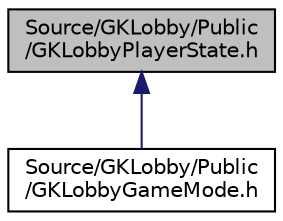 digraph "Source/GKLobby/Public/GKLobbyPlayerState.h"
{
 // LATEX_PDF_SIZE
  edge [fontname="Helvetica",fontsize="10",labelfontname="Helvetica",labelfontsize="10"];
  node [fontname="Helvetica",fontsize="10",shape=record];
  Node1 [label="Source/GKLobby/Public\l/GKLobbyPlayerState.h",height=0.2,width=0.4,color="black", fillcolor="grey75", style="filled", fontcolor="black",tooltip=" "];
  Node1 -> Node2 [dir="back",color="midnightblue",fontsize="10",style="solid",fontname="Helvetica"];
  Node2 [label="Source/GKLobby/Public\l/GKLobbyGameMode.h",height=0.2,width=0.4,color="black", fillcolor="white", style="filled",URL="$GKLobbyGameMode_8h.html",tooltip=" "];
}
